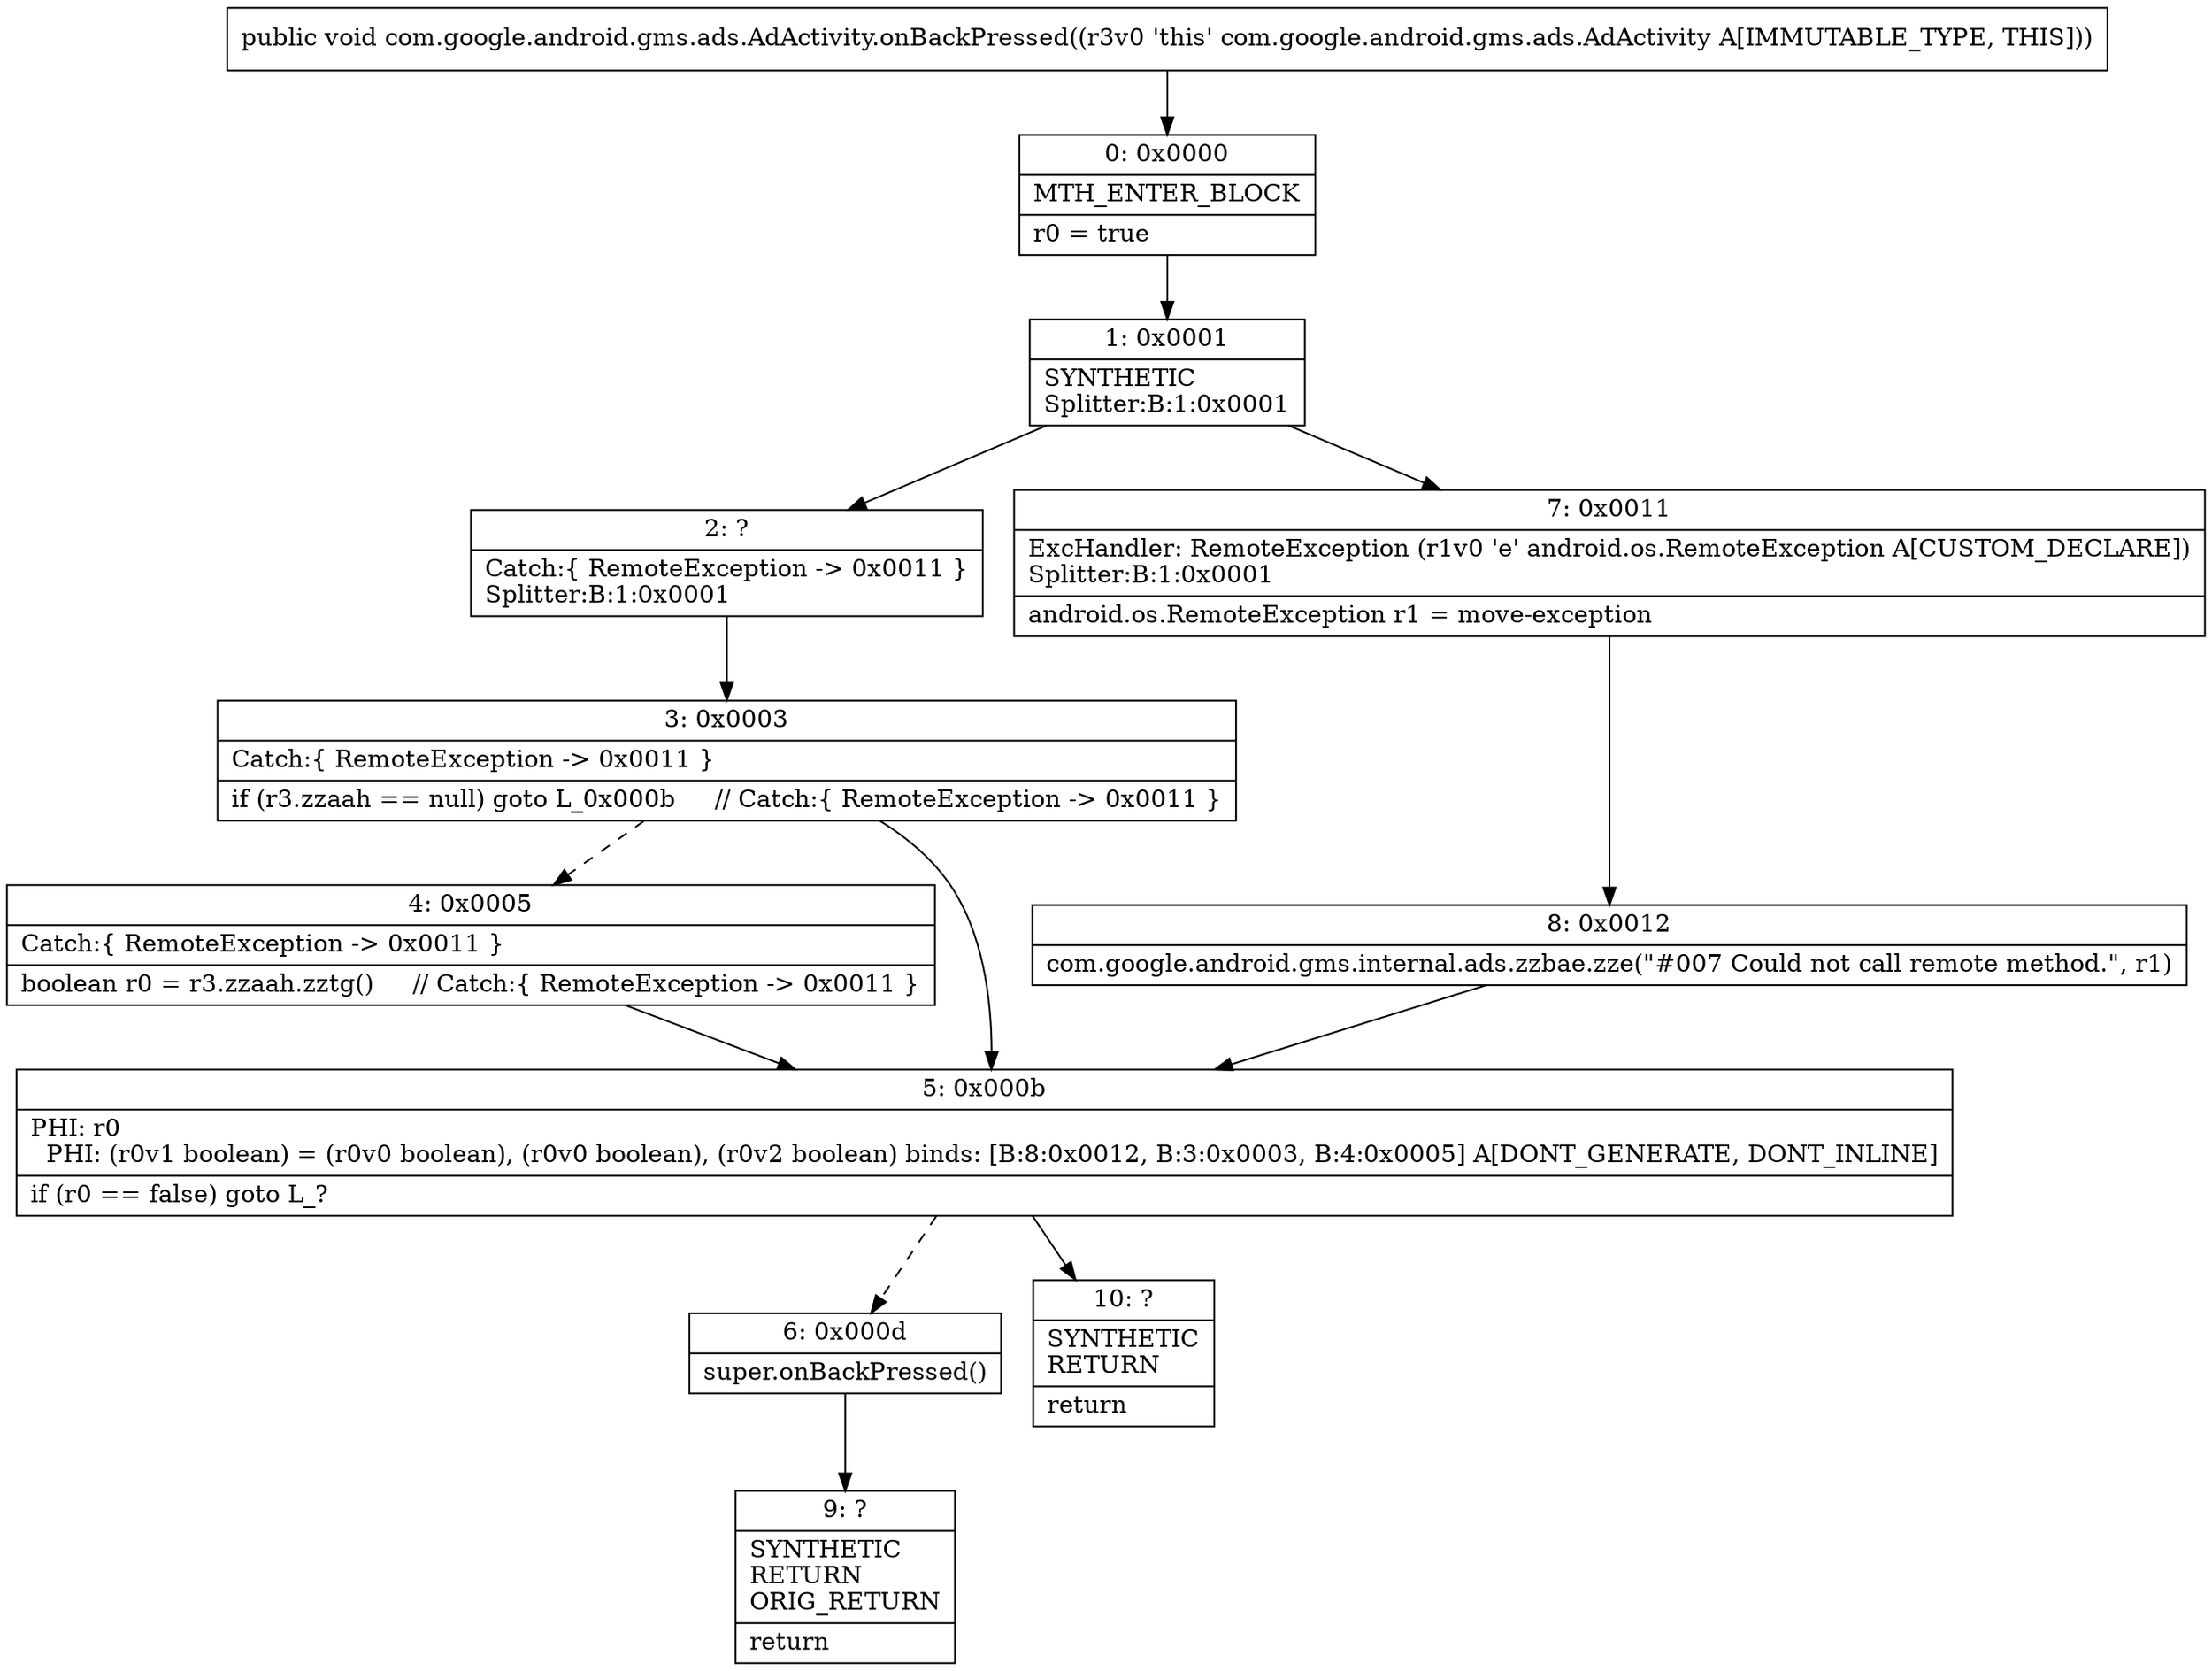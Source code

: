 digraph "CFG forcom.google.android.gms.ads.AdActivity.onBackPressed()V" {
Node_0 [shape=record,label="{0\:\ 0x0000|MTH_ENTER_BLOCK\l|r0 = true\l}"];
Node_1 [shape=record,label="{1\:\ 0x0001|SYNTHETIC\lSplitter:B:1:0x0001\l}"];
Node_2 [shape=record,label="{2\:\ ?|Catch:\{ RemoteException \-\> 0x0011 \}\lSplitter:B:1:0x0001\l}"];
Node_3 [shape=record,label="{3\:\ 0x0003|Catch:\{ RemoteException \-\> 0x0011 \}\l|if (r3.zzaah == null) goto L_0x000b     \/\/ Catch:\{ RemoteException \-\> 0x0011 \}\l}"];
Node_4 [shape=record,label="{4\:\ 0x0005|Catch:\{ RemoteException \-\> 0x0011 \}\l|boolean r0 = r3.zzaah.zztg()     \/\/ Catch:\{ RemoteException \-\> 0x0011 \}\l}"];
Node_5 [shape=record,label="{5\:\ 0x000b|PHI: r0 \l  PHI: (r0v1 boolean) = (r0v0 boolean), (r0v0 boolean), (r0v2 boolean) binds: [B:8:0x0012, B:3:0x0003, B:4:0x0005] A[DONT_GENERATE, DONT_INLINE]\l|if (r0 == false) goto L_?\l}"];
Node_6 [shape=record,label="{6\:\ 0x000d|super.onBackPressed()\l}"];
Node_7 [shape=record,label="{7\:\ 0x0011|ExcHandler: RemoteException (r1v0 'e' android.os.RemoteException A[CUSTOM_DECLARE])\lSplitter:B:1:0x0001\l|android.os.RemoteException r1 = move\-exception\l}"];
Node_8 [shape=record,label="{8\:\ 0x0012|com.google.android.gms.internal.ads.zzbae.zze(\"#007 Could not call remote method.\", r1)\l}"];
Node_9 [shape=record,label="{9\:\ ?|SYNTHETIC\lRETURN\lORIG_RETURN\l|return\l}"];
Node_10 [shape=record,label="{10\:\ ?|SYNTHETIC\lRETURN\l|return\l}"];
MethodNode[shape=record,label="{public void com.google.android.gms.ads.AdActivity.onBackPressed((r3v0 'this' com.google.android.gms.ads.AdActivity A[IMMUTABLE_TYPE, THIS])) }"];
MethodNode -> Node_0;
Node_0 -> Node_1;
Node_1 -> Node_2;
Node_1 -> Node_7;
Node_2 -> Node_3;
Node_3 -> Node_4[style=dashed];
Node_3 -> Node_5;
Node_4 -> Node_5;
Node_5 -> Node_6[style=dashed];
Node_5 -> Node_10;
Node_6 -> Node_9;
Node_7 -> Node_8;
Node_8 -> Node_5;
}

